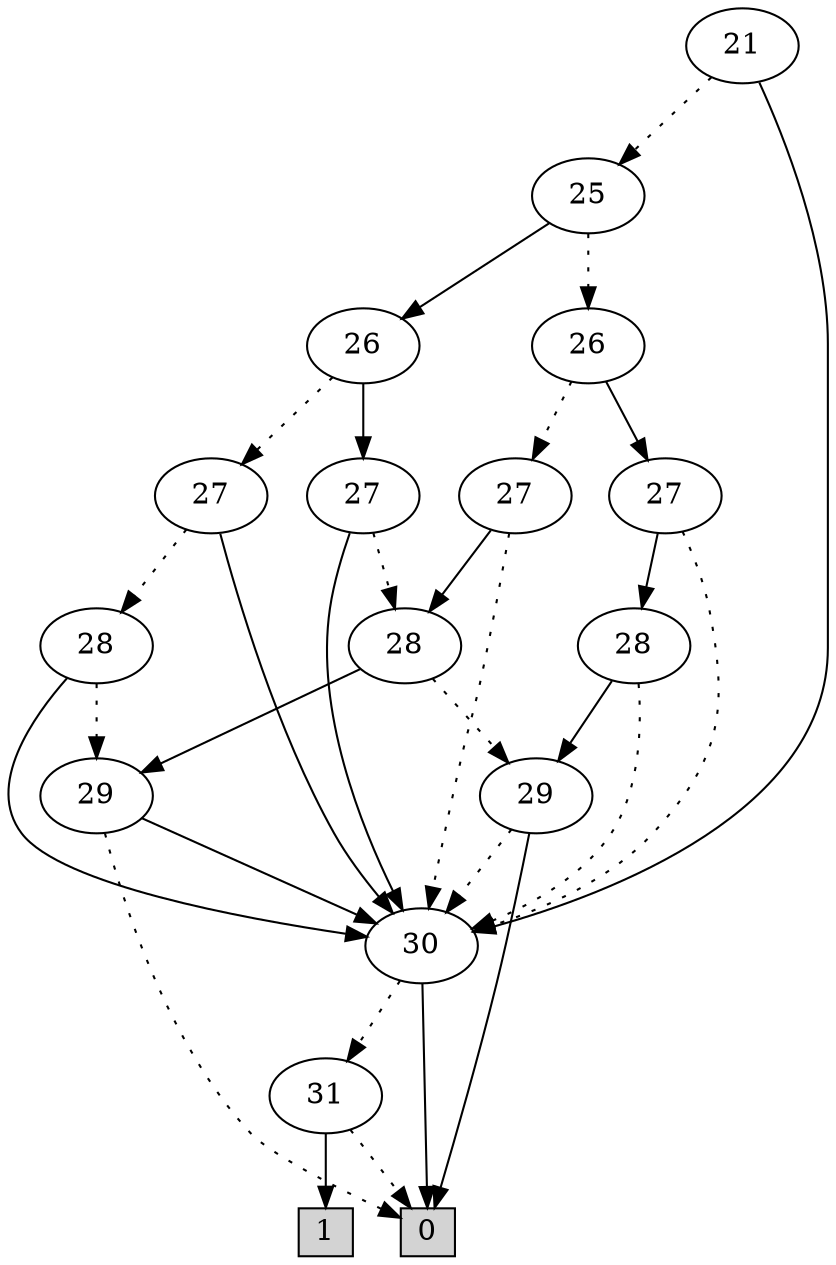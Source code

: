 digraph G {
0 [shape=box, label="0", style=filled, shape=box, height=0.3, width=0.3];
1 [shape=box, label="1", style=filled, shape=box, height=0.3, width=0.3];
46030 [label="21"];
46030 -> 46029 [style=dotted];
46030 -> 8077 [style=filled];
46029 [label="25"];
46029 -> 46025 [style=dotted];
46029 -> 46028 [style=filled];
46025 [label="26"];
46025 -> 46023 [style=dotted];
46025 -> 46024 [style=filled];
46023 [label="27"];
46023 -> 8077 [style=dotted];
46023 -> 46022 [style=filled];
8077 [label="30"];
8077 -> 64 [style=dotted];
8077 -> 0 [style=filled];
64 [label="31"];
64 -> 0 [style=dotted];
64 -> 1 [style=filled];
46022 [label="28"];
46022 -> 45981 [style=dotted];
46022 -> 45983 [style=filled];
45981 [label="29"];
45981 -> 8077 [style=dotted];
45981 -> 0 [style=filled];
45983 [label="29"];
45983 -> 0 [style=dotted];
45983 -> 8077 [style=filled];
46024 [label="27"];
46024 -> 8077 [style=dotted];
46024 -> 45986 [style=filled];
45986 [label="28"];
45986 -> 8077 [style=dotted];
45986 -> 45981 [style=filled];
46028 [label="26"];
46028 -> 46026 [style=dotted];
46028 -> 46027 [style=filled];
46026 [label="27"];
46026 -> 46015 [style=dotted];
46026 -> 8077 [style=filled];
46015 [label="28"];
46015 -> 45983 [style=dotted];
46015 -> 8077 [style=filled];
46027 [label="27"];
46027 -> 46022 [style=dotted];
46027 -> 8077 [style=filled];
}
